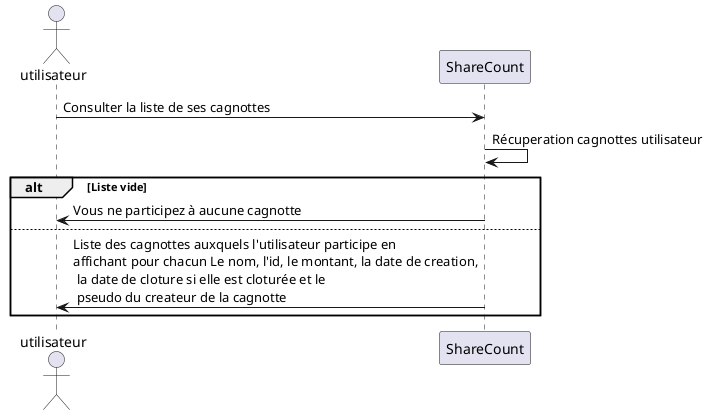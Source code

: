 @startuml  Consulter la liste de ses cagnottes

actor utilisateur as user
participant ShareCount as sc

user -> sc 	: Consulter la liste de ses cagnottes
sc -> sc 		: Récuperation cagnottes utilisateur

alt Liste vide
sc -> user : Vous ne participez à aucune cagnotte
else
sc -> user : Liste des cagnottes auxquels l'utilisateur participe en \naffichant pour chacun Le nom, l'id, le montant, la date de creation,\n la date de cloture si elle est cloturée et le\n pseudo du createur de la cagnotte

end

@enduml